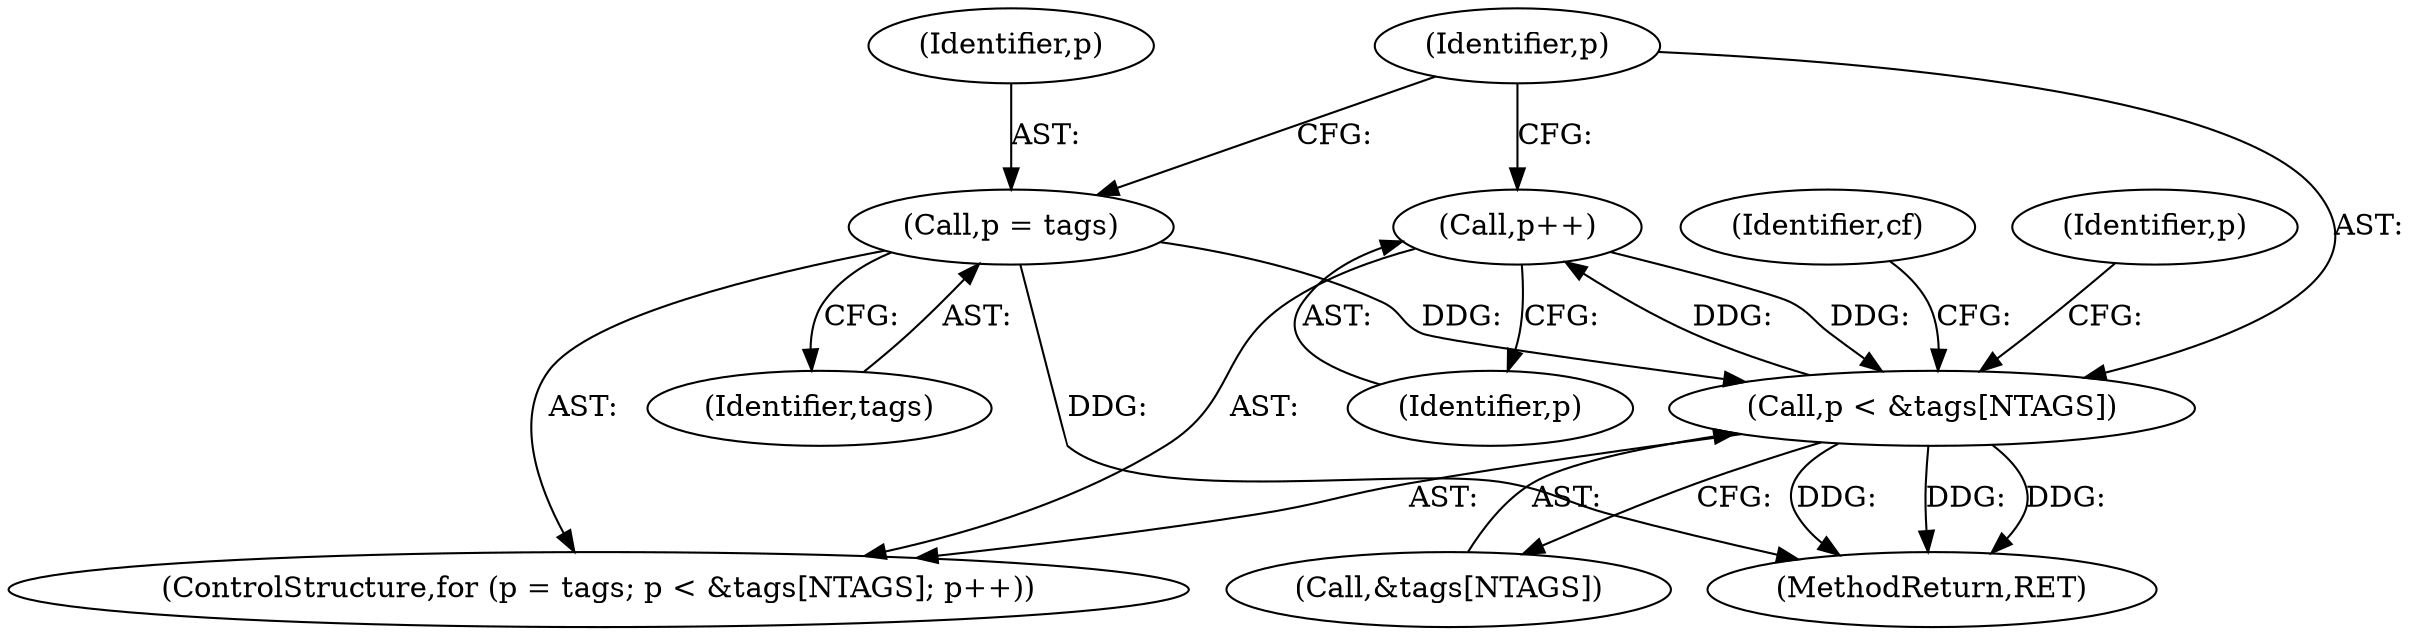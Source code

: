 digraph "0_libtiff_43c0b81a818640429317c80fea1e66771e85024b#diff-c8b4b355f9b5c06d585b23138e1c185f@pointer" {
"1000721" [label="(Call,p++)"];
"1000715" [label="(Call,p < &tags[NTAGS])"];
"1000712" [label="(Call,p = tags)"];
"1000721" [label="(Call,p++)"];
"1000715" [label="(Call,p < &tags[NTAGS])"];
"1000714" [label="(Identifier,tags)"];
"1000711" [label="(ControlStructure,for (p = tags; p < &tags[NTAGS]; p++))"];
"1000734" [label="(Identifier,cf)"];
"1000713" [label="(Identifier,p)"];
"1000712" [label="(Call,p = tags)"];
"1000725" [label="(Identifier,p)"];
"1000716" [label="(Identifier,p)"];
"1000717" [label="(Call,&tags[NTAGS])"];
"1000721" [label="(Call,p++)"];
"1000722" [label="(Identifier,p)"];
"1000750" [label="(MethodReturn,RET)"];
"1000721" -> "1000711"  [label="AST: "];
"1000721" -> "1000722"  [label="CFG: "];
"1000722" -> "1000721"  [label="AST: "];
"1000716" -> "1000721"  [label="CFG: "];
"1000721" -> "1000715"  [label="DDG: "];
"1000715" -> "1000721"  [label="DDG: "];
"1000715" -> "1000711"  [label="AST: "];
"1000715" -> "1000717"  [label="CFG: "];
"1000716" -> "1000715"  [label="AST: "];
"1000717" -> "1000715"  [label="AST: "];
"1000725" -> "1000715"  [label="CFG: "];
"1000734" -> "1000715"  [label="CFG: "];
"1000715" -> "1000750"  [label="DDG: "];
"1000715" -> "1000750"  [label="DDG: "];
"1000715" -> "1000750"  [label="DDG: "];
"1000712" -> "1000715"  [label="DDG: "];
"1000712" -> "1000711"  [label="AST: "];
"1000712" -> "1000714"  [label="CFG: "];
"1000713" -> "1000712"  [label="AST: "];
"1000714" -> "1000712"  [label="AST: "];
"1000716" -> "1000712"  [label="CFG: "];
"1000712" -> "1000750"  [label="DDG: "];
}
